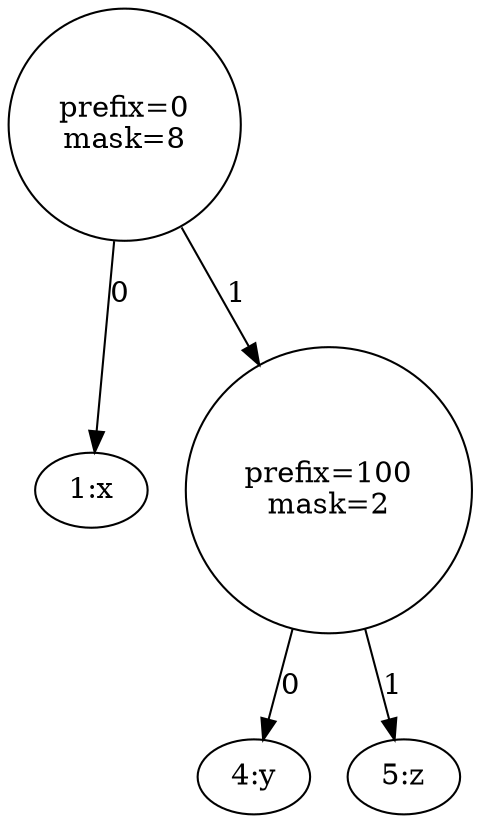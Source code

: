 digraph G{
	node[shape=circle]
	t[label="prefix=0\nmask=8"];
	t001[label="1:x", shape=ellipse];
	t->t001[label="0"]
	t10[label="prefix=100\nmask=2"];
	t100[label="4:y", shape=ellipse];
	t10->t100[label="0"]
	t101[label="5:z", shape=ellipse];
	t10->t101[label="1"]
	t->t10[label="1"]
}
